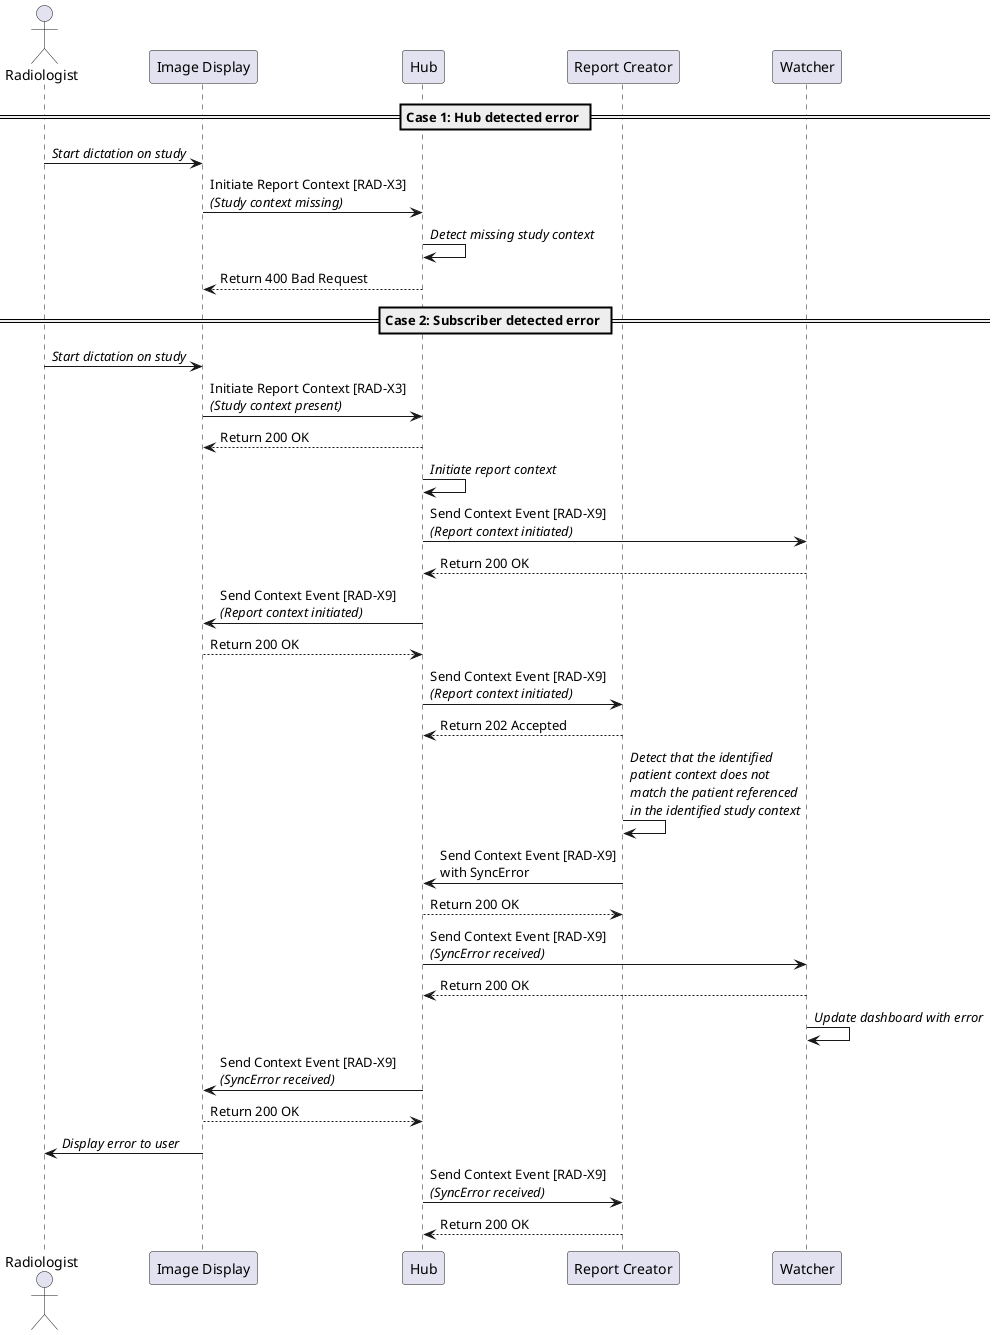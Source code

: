 @startuml

actor Radiologist as User
participant "Image Display" as PACS
participant "Hub" as Hub
participant "Report Creator" as Report
participant "Watcher" as Watcher

== Case 1: Hub detected error ==

User->PACS: //Start dictation on study//
PACS->Hub: Initiate Report Context [RAD-X3]\n//(Study context missing)//
Hub->Hub: //Detect missing study context//
Hub-->PACS: Return 400 Bad Request

== Case 2: Subscriber detected error ==

User->PACS: //Start dictation on study//
PACS->Hub: Initiate Report Context [RAD-X3]\n//(Study context present)//
Hub-->PACS: Return 200 OK
Hub->Hub: //Initiate report context//
Hub->Watcher: Send Context Event [RAD-X9]\n//(Report context initiated)//
Watcher-->Hub: Return 200 OK
Hub->PACS: Send Context Event [RAD-X9]\n//(Report context initiated)//
PACS-->Hub: Return 200 OK
Hub->Report: Send Context Event [RAD-X9]\n//(Report context initiated)//
Report-->Hub: Return 202 Accepted
Report->Report: //Detect that the identified//\n//patient context does not//\n//match the patient referenced//\n//in the identified study context//
Report->Hub: Send Context Event [RAD-X9]\nwith SyncError
Hub-->Report: Return 200 OK
Hub->Watcher: Send Context Event [RAD-X9]\n//(SyncError received)//
Watcher-->Hub: Return 200 OK
Watcher->Watcher: //Update dashboard with error//
Hub->PACS: Send Context Event [RAD-X9]\n//(SyncError received)//
PACS-->Hub: Return 200 OK
PACS->User: //Display error to user//
Hub->Report: Send Context Event [RAD-X9]\n//(SyncError received)//
Report-->Hub: Return 200 OK

@enduml